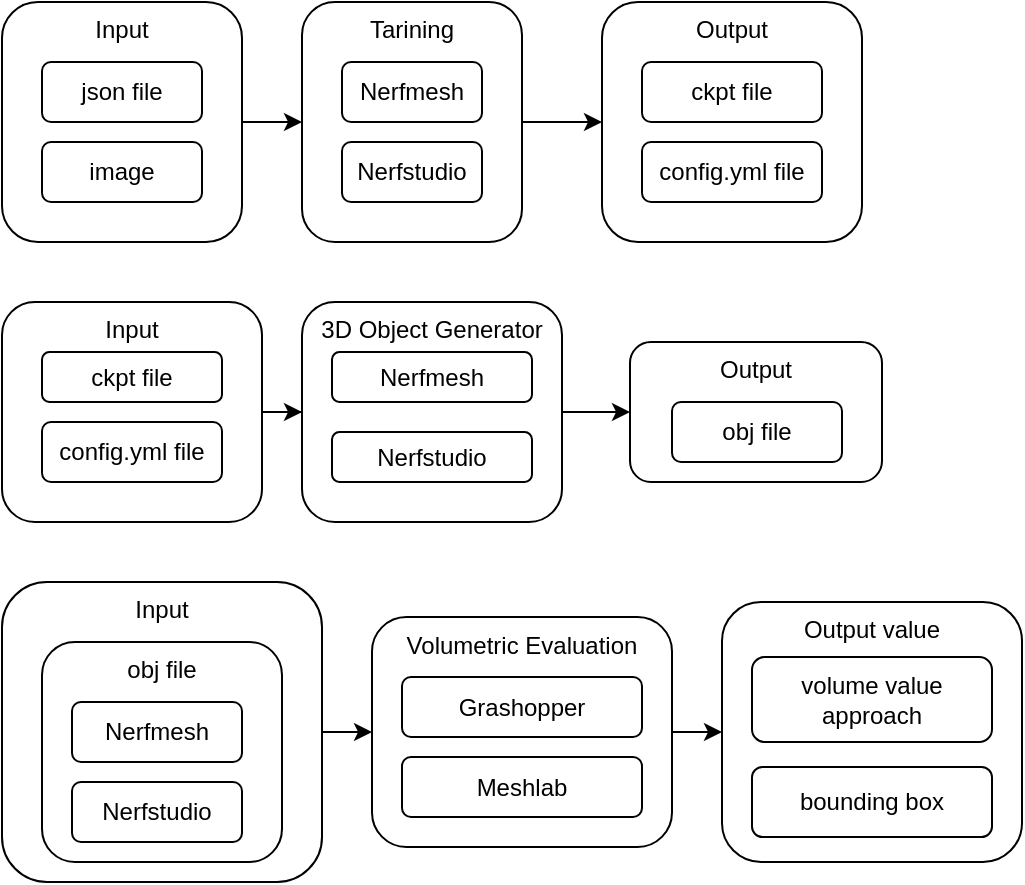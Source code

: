 <mxfile version="20.8.3" type="github">
  <diagram id="d91lYLYnUfRvecvY5fYK" name="Halaman-1">
    <mxGraphModel dx="1647" dy="859" grid="1" gridSize="10" guides="1" tooltips="1" connect="1" arrows="1" fold="1" page="1" pageScale="1" pageWidth="827" pageHeight="1169" math="0" shadow="0">
      <root>
        <mxCell id="0" />
        <mxCell id="1" parent="0" />
        <mxCell id="gMMENVyPk0METZYD5mTd-26" style="edgeStyle=orthogonalEdgeStyle;rounded=0;orthogonalLoop=1;jettySize=auto;html=1;exitX=1;exitY=0.5;exitDx=0;exitDy=0;entryX=0;entryY=0.5;entryDx=0;entryDy=0;" edge="1" parent="1" source="gMMENVyPk0METZYD5mTd-1" target="gMMENVyPk0METZYD5mTd-4">
          <mxGeometry relative="1" as="geometry" />
        </mxCell>
        <mxCell id="gMMENVyPk0METZYD5mTd-1" value="Input" style="rounded=1;whiteSpace=wrap;html=1;verticalAlign=top;" vertex="1" parent="1">
          <mxGeometry x="20" y="50" width="120" height="120" as="geometry" />
        </mxCell>
        <mxCell id="gMMENVyPk0METZYD5mTd-2" value="image" style="rounded=1;whiteSpace=wrap;html=1;" vertex="1" parent="1">
          <mxGeometry x="40" y="120" width="80" height="30" as="geometry" />
        </mxCell>
        <mxCell id="gMMENVyPk0METZYD5mTd-3" value="json file" style="rounded=1;whiteSpace=wrap;html=1;" vertex="1" parent="1">
          <mxGeometry x="40" y="80" width="80" height="30" as="geometry" />
        </mxCell>
        <mxCell id="gMMENVyPk0METZYD5mTd-25" style="edgeStyle=orthogonalEdgeStyle;rounded=0;orthogonalLoop=1;jettySize=auto;html=1;exitX=1;exitY=0.5;exitDx=0;exitDy=0;entryX=0;entryY=0.5;entryDx=0;entryDy=0;" edge="1" parent="1" source="gMMENVyPk0METZYD5mTd-4" target="gMMENVyPk0METZYD5mTd-6">
          <mxGeometry relative="1" as="geometry" />
        </mxCell>
        <mxCell id="gMMENVyPk0METZYD5mTd-4" value="Tarining" style="rounded=1;whiteSpace=wrap;html=1;verticalAlign=top;" vertex="1" parent="1">
          <mxGeometry x="170" y="50" width="110" height="120" as="geometry" />
        </mxCell>
        <mxCell id="gMMENVyPk0METZYD5mTd-6" value="Output" style="rounded=1;whiteSpace=wrap;html=1;verticalAlign=top;" vertex="1" parent="1">
          <mxGeometry x="320" y="50" width="130" height="120" as="geometry" />
        </mxCell>
        <mxCell id="gMMENVyPk0METZYD5mTd-7" value="ckpt file" style="rounded=1;whiteSpace=wrap;html=1;" vertex="1" parent="1">
          <mxGeometry x="340" y="80" width="90" height="30" as="geometry" />
        </mxCell>
        <mxCell id="gMMENVyPk0METZYD5mTd-8" value="config.yml file" style="rounded=1;whiteSpace=wrap;html=1;" vertex="1" parent="1">
          <mxGeometry x="340" y="120" width="90" height="30" as="geometry" />
        </mxCell>
        <mxCell id="gMMENVyPk0METZYD5mTd-27" style="edgeStyle=orthogonalEdgeStyle;rounded=0;orthogonalLoop=1;jettySize=auto;html=1;exitX=1;exitY=0.5;exitDx=0;exitDy=0;" edge="1" parent="1" source="gMMENVyPk0METZYD5mTd-9" target="gMMENVyPk0METZYD5mTd-12">
          <mxGeometry relative="1" as="geometry" />
        </mxCell>
        <mxCell id="gMMENVyPk0METZYD5mTd-9" value="Input" style="rounded=1;whiteSpace=wrap;html=1;verticalAlign=top;" vertex="1" parent="1">
          <mxGeometry x="20" y="200" width="130" height="110" as="geometry" />
        </mxCell>
        <mxCell id="gMMENVyPk0METZYD5mTd-10" value="ckpt file" style="rounded=1;whiteSpace=wrap;html=1;" vertex="1" parent="1">
          <mxGeometry x="40" y="225" width="90" height="25" as="geometry" />
        </mxCell>
        <mxCell id="gMMENVyPk0METZYD5mTd-11" value="config.yml file" style="rounded=1;whiteSpace=wrap;html=1;" vertex="1" parent="1">
          <mxGeometry x="40" y="260" width="90" height="30" as="geometry" />
        </mxCell>
        <mxCell id="gMMENVyPk0METZYD5mTd-30" style="edgeStyle=orthogonalEdgeStyle;rounded=0;orthogonalLoop=1;jettySize=auto;html=1;exitX=1;exitY=0.5;exitDx=0;exitDy=0;" edge="1" parent="1" source="gMMENVyPk0METZYD5mTd-12" target="gMMENVyPk0METZYD5mTd-13">
          <mxGeometry relative="1" as="geometry" />
        </mxCell>
        <mxCell id="gMMENVyPk0METZYD5mTd-12" value="3D Object Generator" style="rounded=1;whiteSpace=wrap;html=1;verticalAlign=top;" vertex="1" parent="1">
          <mxGeometry x="170" y="200" width="130" height="110" as="geometry" />
        </mxCell>
        <mxCell id="gMMENVyPk0METZYD5mTd-13" value="Output" style="rounded=1;whiteSpace=wrap;html=1;verticalAlign=top;" vertex="1" parent="1">
          <mxGeometry x="334" y="220" width="126" height="70" as="geometry" />
        </mxCell>
        <mxCell id="gMMENVyPk0METZYD5mTd-15" value="Nerfmesh" style="rounded=1;whiteSpace=wrap;html=1;" vertex="1" parent="1">
          <mxGeometry x="190" y="80" width="70" height="30" as="geometry" />
        </mxCell>
        <mxCell id="gMMENVyPk0METZYD5mTd-16" value="Nerfstudio" style="rounded=1;whiteSpace=wrap;html=1;" vertex="1" parent="1">
          <mxGeometry x="190" y="120" width="70" height="30" as="geometry" />
        </mxCell>
        <mxCell id="gMMENVyPk0METZYD5mTd-17" value="obj file" style="rounded=1;whiteSpace=wrap;html=1;" vertex="1" parent="1">
          <mxGeometry x="355" y="250" width="85" height="30" as="geometry" />
        </mxCell>
        <mxCell id="gMMENVyPk0METZYD5mTd-18" value="Nerfmesh" style="rounded=1;whiteSpace=wrap;html=1;" vertex="1" parent="1">
          <mxGeometry x="185" y="225" width="100" height="25" as="geometry" />
        </mxCell>
        <mxCell id="gMMENVyPk0METZYD5mTd-36" style="edgeStyle=orthogonalEdgeStyle;rounded=0;orthogonalLoop=1;jettySize=auto;html=1;exitX=1;exitY=0.5;exitDx=0;exitDy=0;" edge="1" parent="1" source="gMMENVyPk0METZYD5mTd-31" target="gMMENVyPk0METZYD5mTd-33">
          <mxGeometry relative="1" as="geometry" />
        </mxCell>
        <mxCell id="gMMENVyPk0METZYD5mTd-31" value="Input" style="rounded=1;whiteSpace=wrap;html=1;verticalAlign=top;" vertex="1" parent="1">
          <mxGeometry x="20" y="340" width="160" height="150" as="geometry" />
        </mxCell>
        <mxCell id="gMMENVyPk0METZYD5mTd-32" value="obj file" style="rounded=1;whiteSpace=wrap;html=1;verticalAlign=top;" vertex="1" parent="1">
          <mxGeometry x="40" y="370" width="120" height="110" as="geometry" />
        </mxCell>
        <mxCell id="gMMENVyPk0METZYD5mTd-42" style="edgeStyle=orthogonalEdgeStyle;rounded=0;orthogonalLoop=1;jettySize=auto;html=1;exitX=1;exitY=0.5;exitDx=0;exitDy=0;entryX=0;entryY=0.5;entryDx=0;entryDy=0;" edge="1" parent="1" source="gMMENVyPk0METZYD5mTd-33" target="gMMENVyPk0METZYD5mTd-39">
          <mxGeometry relative="1" as="geometry" />
        </mxCell>
        <mxCell id="gMMENVyPk0METZYD5mTd-33" value="Volumetric Evaluation" style="rounded=1;whiteSpace=wrap;html=1;verticalAlign=top;" vertex="1" parent="1">
          <mxGeometry x="205" y="357.5" width="150" height="115" as="geometry" />
        </mxCell>
        <mxCell id="gMMENVyPk0METZYD5mTd-34" value="Grashopper" style="rounded=1;whiteSpace=wrap;html=1;" vertex="1" parent="1">
          <mxGeometry x="220" y="387.5" width="120" height="30" as="geometry" />
        </mxCell>
        <mxCell id="gMMENVyPk0METZYD5mTd-35" value="Meshlab" style="rounded=1;whiteSpace=wrap;html=1;" vertex="1" parent="1">
          <mxGeometry x="220" y="427.5" width="120" height="30" as="geometry" />
        </mxCell>
        <mxCell id="gMMENVyPk0METZYD5mTd-37" value="Nerfmesh" style="rounded=1;whiteSpace=wrap;html=1;" vertex="1" parent="1">
          <mxGeometry x="55" y="400" width="85" height="30" as="geometry" />
        </mxCell>
        <mxCell id="gMMENVyPk0METZYD5mTd-38" value="Nerfstudio" style="rounded=1;whiteSpace=wrap;html=1;" vertex="1" parent="1">
          <mxGeometry x="55" y="440" width="85" height="30" as="geometry" />
        </mxCell>
        <mxCell id="gMMENVyPk0METZYD5mTd-39" value="Output value" style="rounded=1;whiteSpace=wrap;html=1;verticalAlign=top;" vertex="1" parent="1">
          <mxGeometry x="380" y="350" width="150" height="130" as="geometry" />
        </mxCell>
        <mxCell id="gMMENVyPk0METZYD5mTd-40" value="volume value approach" style="rounded=1;whiteSpace=wrap;html=1;" vertex="1" parent="1">
          <mxGeometry x="395" y="377.5" width="120" height="42.5" as="geometry" />
        </mxCell>
        <mxCell id="gMMENVyPk0METZYD5mTd-41" value="bounding box" style="rounded=1;whiteSpace=wrap;html=1;" vertex="1" parent="1">
          <mxGeometry x="395" y="432.5" width="120" height="35" as="geometry" />
        </mxCell>
        <mxCell id="gMMENVyPk0METZYD5mTd-44" value="Nerfstudio" style="rounded=1;whiteSpace=wrap;html=1;" vertex="1" parent="1">
          <mxGeometry x="185" y="265" width="100" height="25" as="geometry" />
        </mxCell>
      </root>
    </mxGraphModel>
  </diagram>
</mxfile>

